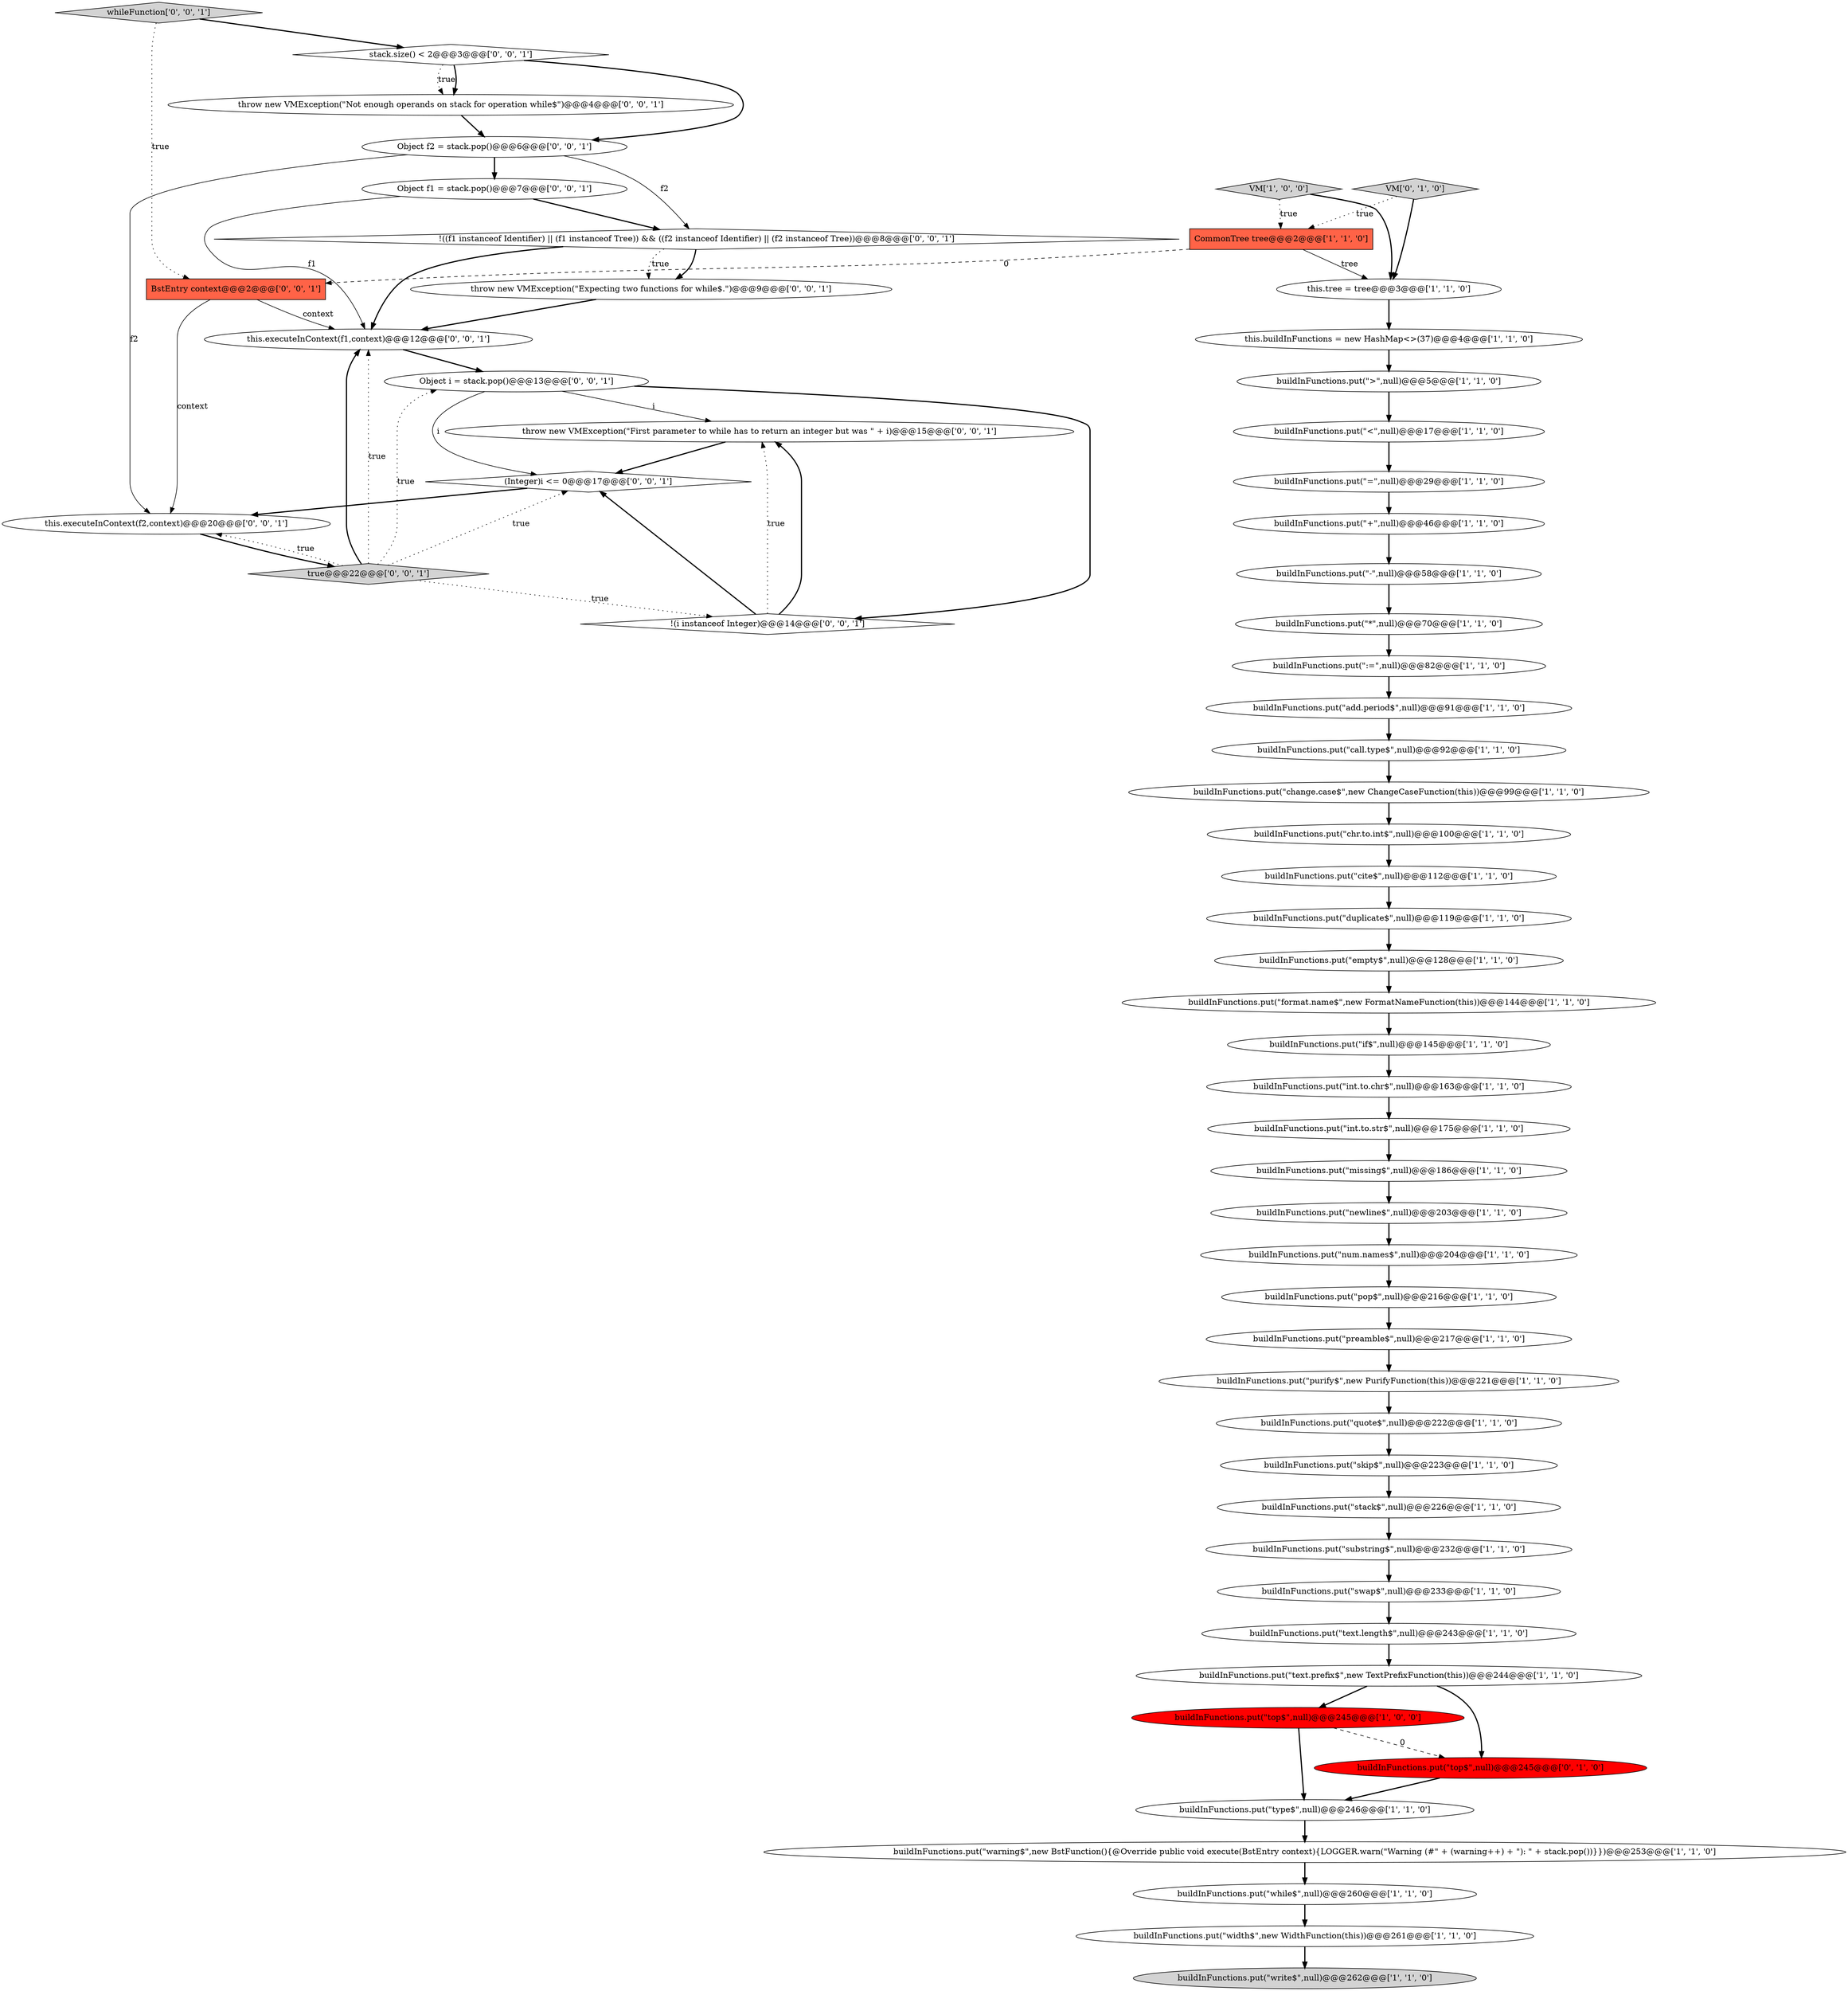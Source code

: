 digraph {
54 [style = filled, label = "throw new VMException(\"Expecting two functions for while$.\")@@@9@@@['0', '0', '1']", fillcolor = white, shape = ellipse image = "AAA0AAABBB3BBB"];
1 [style = filled, label = "VM['1', '0', '0']", fillcolor = lightgray, shape = diamond image = "AAA0AAABBB1BBB"];
3 [style = filled, label = "buildInFunctions.put(\"text.length$\",null)@@@243@@@['1', '1', '0']", fillcolor = white, shape = ellipse image = "AAA0AAABBB1BBB"];
49 [style = filled, label = "throw new VMException(\"First parameter to while has to return an integer but was \" + i)@@@15@@@['0', '0', '1']", fillcolor = white, shape = ellipse image = "AAA0AAABBB3BBB"];
2 [style = filled, label = "buildInFunctions.put(\"num.names$\",null)@@@204@@@['1', '1', '0']", fillcolor = white, shape = ellipse image = "AAA0AAABBB1BBB"];
36 [style = filled, label = "CommonTree tree@@@2@@@['1', '1', '0']", fillcolor = tomato, shape = box image = "AAA0AAABBB1BBB"];
25 [style = filled, label = "buildInFunctions.put(\"cite$\",null)@@@112@@@['1', '1', '0']", fillcolor = white, shape = ellipse image = "AAA0AAABBB1BBB"];
39 [style = filled, label = "buildInFunctions.put(\"width$\",new WidthFunction(this))@@@261@@@['1', '1', '0']", fillcolor = white, shape = ellipse image = "AAA0AAABBB1BBB"];
46 [style = filled, label = "this.executeInContext(f2,context)@@@20@@@['0', '0', '1']", fillcolor = white, shape = ellipse image = "AAA0AAABBB3BBB"];
15 [style = filled, label = "buildInFunctions.put(\"+\",null)@@@46@@@['1', '1', '0']", fillcolor = white, shape = ellipse image = "AAA0AAABBB1BBB"];
7 [style = filled, label = "buildInFunctions.put(\"add.period$\",null)@@@91@@@['1', '1', '0']", fillcolor = white, shape = ellipse image = "AAA0AAABBB1BBB"];
21 [style = filled, label = "buildInFunctions.put(\"newline$\",null)@@@203@@@['1', '1', '0']", fillcolor = white, shape = ellipse image = "AAA0AAABBB1BBB"];
0 [style = filled, label = "buildInFunctions.put(\"int.to.chr$\",null)@@@163@@@['1', '1', '0']", fillcolor = white, shape = ellipse image = "AAA0AAABBB1BBB"];
56 [style = filled, label = "throw new VMException(\"Not enough operands on stack for operation while$\")@@@4@@@['0', '0', '1']", fillcolor = white, shape = ellipse image = "AAA0AAABBB3BBB"];
24 [style = filled, label = "buildInFunctions.put(\"stack$\",null)@@@226@@@['1', '1', '0']", fillcolor = white, shape = ellipse image = "AAA0AAABBB1BBB"];
11 [style = filled, label = "buildInFunctions.put(\"duplicate$\",null)@@@119@@@['1', '1', '0']", fillcolor = white, shape = ellipse image = "AAA0AAABBB1BBB"];
27 [style = filled, label = "buildInFunctions.put(\"type$\",null)@@@246@@@['1', '1', '0']", fillcolor = white, shape = ellipse image = "AAA0AAABBB1BBB"];
34 [style = filled, label = "buildInFunctions.put(\"quote$\",null)@@@222@@@['1', '1', '0']", fillcolor = white, shape = ellipse image = "AAA0AAABBB1BBB"];
48 [style = filled, label = "Object f2 = stack.pop()@@@6@@@['0', '0', '1']", fillcolor = white, shape = ellipse image = "AAA0AAABBB3BBB"];
6 [style = filled, label = "buildInFunctions.put(\"write$\",null)@@@262@@@['1', '1', '0']", fillcolor = lightgray, shape = ellipse image = "AAA0AAABBB1BBB"];
10 [style = filled, label = "buildInFunctions.put(\"swap$\",null)@@@233@@@['1', '1', '0']", fillcolor = white, shape = ellipse image = "AAA0AAABBB1BBB"];
44 [style = filled, label = "whileFunction['0', '0', '1']", fillcolor = lightgray, shape = diamond image = "AAA0AAABBB3BBB"];
55 [style = filled, label = "stack.size() < 2@@@3@@@['0', '0', '1']", fillcolor = white, shape = diamond image = "AAA0AAABBB3BBB"];
13 [style = filled, label = "buildInFunctions.put(\"preamble$\",null)@@@217@@@['1', '1', '0']", fillcolor = white, shape = ellipse image = "AAA0AAABBB1BBB"];
28 [style = filled, label = "buildInFunctions.put(\"*\",null)@@@70@@@['1', '1', '0']", fillcolor = white, shape = ellipse image = "AAA0AAABBB1BBB"];
9 [style = filled, label = "buildInFunctions.put(\"=\",null)@@@29@@@['1', '1', '0']", fillcolor = white, shape = ellipse image = "AAA0AAABBB1BBB"];
42 [style = filled, label = "VM['0', '1', '0']", fillcolor = lightgray, shape = diamond image = "AAA0AAABBB2BBB"];
16 [style = filled, label = "buildInFunctions.put(\"substring$\",null)@@@232@@@['1', '1', '0']", fillcolor = white, shape = ellipse image = "AAA0AAABBB1BBB"];
14 [style = filled, label = "buildInFunctions.put(\"missing$\",null)@@@186@@@['1', '1', '0']", fillcolor = white, shape = ellipse image = "AAA0AAABBB1BBB"];
29 [style = filled, label = "this.tree = tree@@@3@@@['1', '1', '0']", fillcolor = white, shape = ellipse image = "AAA0AAABBB1BBB"];
37 [style = filled, label = "buildInFunctions.put(\"while$\",null)@@@260@@@['1', '1', '0']", fillcolor = white, shape = ellipse image = "AAA0AAABBB1BBB"];
53 [style = filled, label = "BstEntry context@@@2@@@['0', '0', '1']", fillcolor = tomato, shape = box image = "AAA0AAABBB3BBB"];
26 [style = filled, label = "buildInFunctions.put(\"-\",null)@@@58@@@['1', '1', '0']", fillcolor = white, shape = ellipse image = "AAA0AAABBB1BBB"];
12 [style = filled, label = "buildInFunctions.put(\"<\",null)@@@17@@@['1', '1', '0']", fillcolor = white, shape = ellipse image = "AAA0AAABBB1BBB"];
17 [style = filled, label = "buildInFunctions.put(\"change.case$\",new ChangeCaseFunction(this))@@@99@@@['1', '1', '0']", fillcolor = white, shape = ellipse image = "AAA0AAABBB1BBB"];
20 [style = filled, label = "buildInFunctions.put(\">\",null)@@@5@@@['1', '1', '0']", fillcolor = white, shape = ellipse image = "AAA0AAABBB1BBB"];
38 [style = filled, label = "buildInFunctions.put(\"chr.to.int$\",null)@@@100@@@['1', '1', '0']", fillcolor = white, shape = ellipse image = "AAA0AAABBB1BBB"];
5 [style = filled, label = "buildInFunctions.put(\"int.to.str$\",null)@@@175@@@['1', '1', '0']", fillcolor = white, shape = ellipse image = "AAA0AAABBB1BBB"];
32 [style = filled, label = "buildInFunctions.put(\"warning$\",new BstFunction(){@Override public void execute(BstEntry context){LOGGER.warn(\"Warning (#\" + (warning++) + \"): \" + stack.pop())}})@@@253@@@['1', '1', '0']", fillcolor = white, shape = ellipse image = "AAA0AAABBB1BBB"];
35 [style = filled, label = "buildInFunctions.put(\"top$\",null)@@@245@@@['1', '0', '0']", fillcolor = red, shape = ellipse image = "AAA1AAABBB1BBB"];
43 [style = filled, label = "Object i = stack.pop()@@@13@@@['0', '0', '1']", fillcolor = white, shape = ellipse image = "AAA0AAABBB3BBB"];
31 [style = filled, label = "buildInFunctions.put(\"purify$\",new PurifyFunction(this))@@@221@@@['1', '1', '0']", fillcolor = white, shape = ellipse image = "AAA0AAABBB1BBB"];
47 [style = filled, label = "true@@@22@@@['0', '0', '1']", fillcolor = lightgray, shape = diamond image = "AAA0AAABBB3BBB"];
19 [style = filled, label = "buildInFunctions.put(\"pop$\",null)@@@216@@@['1', '1', '0']", fillcolor = white, shape = ellipse image = "AAA0AAABBB1BBB"];
8 [style = filled, label = "buildInFunctions.put(\"if$\",null)@@@145@@@['1', '1', '0']", fillcolor = white, shape = ellipse image = "AAA0AAABBB1BBB"];
51 [style = filled, label = "!((f1 instanceof Identifier) || (f1 instanceof Tree)) && ((f2 instanceof Identifier) || (f2 instanceof Tree))@@@8@@@['0', '0', '1']", fillcolor = white, shape = diamond image = "AAA0AAABBB3BBB"];
52 [style = filled, label = "!(i instanceof Integer)@@@14@@@['0', '0', '1']", fillcolor = white, shape = diamond image = "AAA0AAABBB3BBB"];
45 [style = filled, label = "Object f1 = stack.pop()@@@7@@@['0', '0', '1']", fillcolor = white, shape = ellipse image = "AAA0AAABBB3BBB"];
22 [style = filled, label = "this.buildInFunctions = new HashMap<>(37)@@@4@@@['1', '1', '0']", fillcolor = white, shape = ellipse image = "AAA0AAABBB1BBB"];
18 [style = filled, label = "buildInFunctions.put(\"skip$\",null)@@@223@@@['1', '1', '0']", fillcolor = white, shape = ellipse image = "AAA0AAABBB1BBB"];
33 [style = filled, label = "buildInFunctions.put(\"empty$\",null)@@@128@@@['1', '1', '0']", fillcolor = white, shape = ellipse image = "AAA0AAABBB1BBB"];
41 [style = filled, label = "buildInFunctions.put(\"top$\",null)@@@245@@@['0', '1', '0']", fillcolor = red, shape = ellipse image = "AAA1AAABBB2BBB"];
30 [style = filled, label = "buildInFunctions.put(\"format.name$\",new FormatNameFunction(this))@@@144@@@['1', '1', '0']", fillcolor = white, shape = ellipse image = "AAA0AAABBB1BBB"];
57 [style = filled, label = "this.executeInContext(f1,context)@@@12@@@['0', '0', '1']", fillcolor = white, shape = ellipse image = "AAA0AAABBB3BBB"];
23 [style = filled, label = "buildInFunctions.put(\"text.prefix$\",new TextPrefixFunction(this))@@@244@@@['1', '1', '0']", fillcolor = white, shape = ellipse image = "AAA0AAABBB1BBB"];
40 [style = filled, label = "buildInFunctions.put(\":=\",null)@@@82@@@['1', '1', '0']", fillcolor = white, shape = ellipse image = "AAA0AAABBB1BBB"];
50 [style = filled, label = "(Integer)i <= 0@@@17@@@['0', '0', '1']", fillcolor = white, shape = diamond image = "AAA0AAABBB3BBB"];
4 [style = filled, label = "buildInFunctions.put(\"call.type$\",null)@@@92@@@['1', '1', '0']", fillcolor = white, shape = ellipse image = "AAA0AAABBB1BBB"];
43->50 [style = solid, label="i"];
55->56 [style = dotted, label="true"];
35->27 [style = bold, label=""];
18->24 [style = bold, label=""];
2->19 [style = bold, label=""];
27->32 [style = bold, label=""];
28->40 [style = bold, label=""];
32->37 [style = bold, label=""];
4->17 [style = bold, label=""];
41->27 [style = bold, label=""];
52->49 [style = dotted, label="true"];
36->53 [style = dashed, label="0"];
53->57 [style = solid, label="context"];
16->10 [style = bold, label=""];
45->51 [style = bold, label=""];
51->54 [style = bold, label=""];
52->49 [style = bold, label=""];
50->46 [style = bold, label=""];
54->57 [style = bold, label=""];
44->53 [style = dotted, label="true"];
42->36 [style = dotted, label="true"];
34->18 [style = bold, label=""];
10->3 [style = bold, label=""];
39->6 [style = bold, label=""];
7->4 [style = bold, label=""];
5->14 [style = bold, label=""];
53->46 [style = solid, label="context"];
23->41 [style = bold, label=""];
43->52 [style = bold, label=""];
12->9 [style = bold, label=""];
46->47 [style = bold, label=""];
42->29 [style = bold, label=""];
55->56 [style = bold, label=""];
31->34 [style = bold, label=""];
49->50 [style = bold, label=""];
15->26 [style = bold, label=""];
21->2 [style = bold, label=""];
45->57 [style = solid, label="f1"];
23->35 [style = bold, label=""];
48->51 [style = solid, label="f2"];
17->38 [style = bold, label=""];
8->0 [style = bold, label=""];
24->16 [style = bold, label=""];
55->48 [style = bold, label=""];
47->57 [style = bold, label=""];
3->23 [style = bold, label=""];
47->43 [style = dotted, label="true"];
40->7 [style = bold, label=""];
48->45 [style = bold, label=""];
1->36 [style = dotted, label="true"];
44->55 [style = bold, label=""];
47->52 [style = dotted, label="true"];
19->13 [style = bold, label=""];
22->20 [style = bold, label=""];
37->39 [style = bold, label=""];
36->29 [style = solid, label="tree"];
43->49 [style = solid, label="i"];
9->15 [style = bold, label=""];
25->11 [style = bold, label=""];
47->50 [style = dotted, label="true"];
47->46 [style = dotted, label="true"];
20->12 [style = bold, label=""];
11->33 [style = bold, label=""];
33->30 [style = bold, label=""];
38->25 [style = bold, label=""];
56->48 [style = bold, label=""];
57->43 [style = bold, label=""];
52->50 [style = bold, label=""];
48->46 [style = solid, label="f2"];
26->28 [style = bold, label=""];
29->22 [style = bold, label=""];
30->8 [style = bold, label=""];
13->31 [style = bold, label=""];
1->29 [style = bold, label=""];
51->57 [style = bold, label=""];
51->54 [style = dotted, label="true"];
47->57 [style = dotted, label="true"];
35->41 [style = dashed, label="0"];
14->21 [style = bold, label=""];
0->5 [style = bold, label=""];
}
